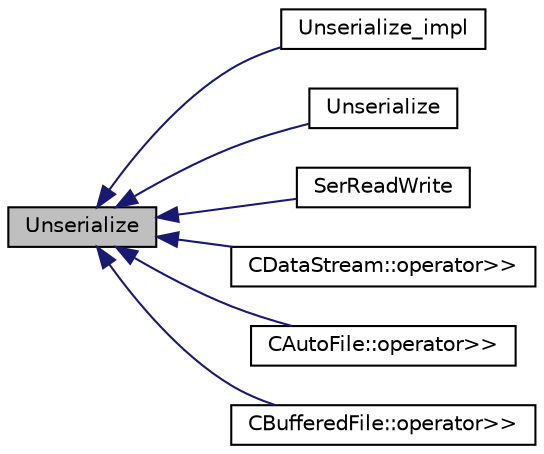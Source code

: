 digraph "Unserialize"
{
  edge [fontname="Helvetica",fontsize="10",labelfontname="Helvetica",labelfontsize="10"];
  node [fontname="Helvetica",fontsize="10",shape=record];
  rankdir="LR";
  Node258 [label="Unserialize",height=0.2,width=0.4,color="black", fillcolor="grey75", style="filled", fontcolor="black"];
  Node258 -> Node259 [dir="back",color="midnightblue",fontsize="10",style="solid",fontname="Helvetica"];
  Node259 [label="Unserialize_impl",height=0.2,width=0.4,color="black", fillcolor="white", style="filled",URL="$serialize_8h.html#a75bd9f1bb034294d1eb6d602ec98ff59"];
  Node258 -> Node260 [dir="back",color="midnightblue",fontsize="10",style="solid",fontname="Helvetica"];
  Node260 [label="Unserialize",height=0.2,width=0.4,color="black", fillcolor="white", style="filled",URL="$serialize_8h.html#aef8c207825b645e4156ab2a371101f3a"];
  Node258 -> Node261 [dir="back",color="midnightblue",fontsize="10",style="solid",fontname="Helvetica"];
  Node261 [label="SerReadWrite",height=0.2,width=0.4,color="black", fillcolor="white", style="filled",URL="$serialize_8h.html#af40922e06eb02a9f97694b9419cd973e"];
  Node258 -> Node262 [dir="back",color="midnightblue",fontsize="10",style="solid",fontname="Helvetica"];
  Node262 [label="CDataStream::operator\>\>",height=0.2,width=0.4,color="black", fillcolor="white", style="filled",URL="$class_c_data_stream.html#ac80cfc65569416f8c23e328edb4cadae"];
  Node258 -> Node263 [dir="back",color="midnightblue",fontsize="10",style="solid",fontname="Helvetica"];
  Node263 [label="CAutoFile::operator\>\>",height=0.2,width=0.4,color="black", fillcolor="white", style="filled",URL="$class_c_auto_file.html#ae6826219322626d2ac8229e022c41dd7"];
  Node258 -> Node264 [dir="back",color="midnightblue",fontsize="10",style="solid",fontname="Helvetica"];
  Node264 [label="CBufferedFile::operator\>\>",height=0.2,width=0.4,color="black", fillcolor="white", style="filled",URL="$class_c_buffered_file.html#ab570d5f1a173a41100e7b42b4aacbbc5"];
}
